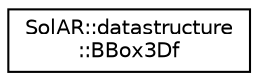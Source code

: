 digraph "Graphical Class Hierarchy"
{
  edge [fontname="Helvetica",fontsize="10",labelfontname="Helvetica",labelfontsize="10"];
  node [fontname="Helvetica",fontsize="10",shape=record];
  rankdir="LR";
  Node0 [label="SolAR::datastructure\l::BBox3Df",height=0.2,width=0.4,color="black", fillcolor="white", style="filled",URL="$class_sol_a_r_1_1datastructure_1_1_b_box3_df.html",tooltip="A bounding box 3D with coordinates defined with integers. "];
}

